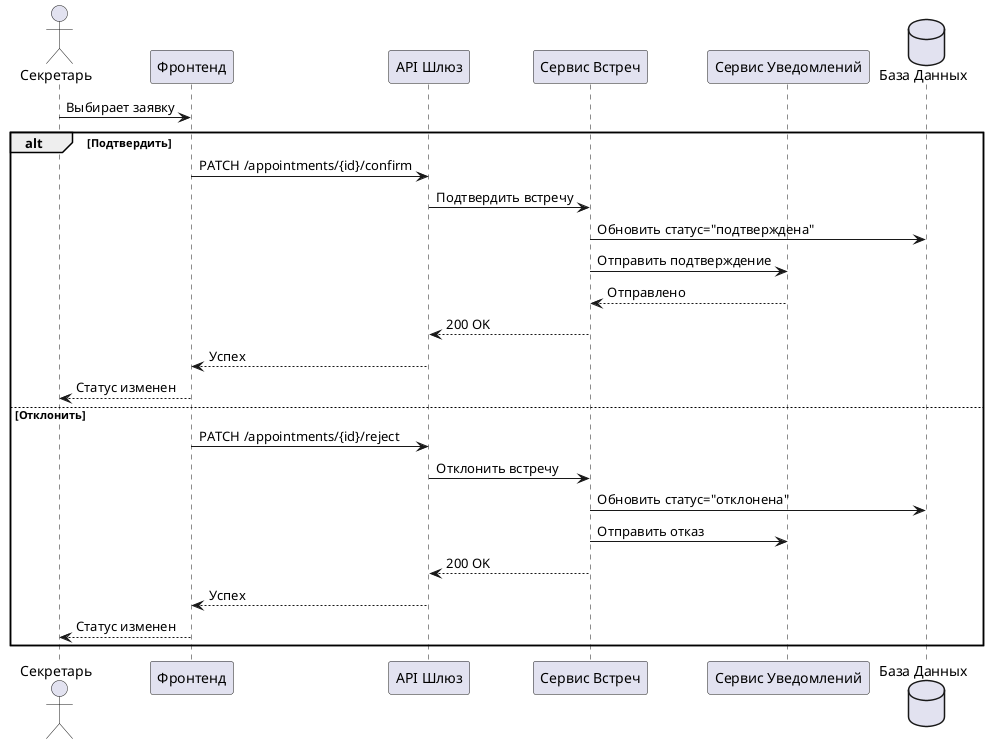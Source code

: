 @startuml ConfirmRejectAppointment 
actor Секретарь
participant "Фронтенд" as FE
participant "API Шлюз" as API
participant "Сервис Встреч" as AppService
participant "Сервис Уведомлений" as Notify
database "База Данных" as DB

Секретарь -> FE: Выбирает заявку
alt Подтвердить
  FE -> API: PATCH /appointments/{id}/confirm
  API -> AppService: Подтвердить встречу
  AppService -> DB: Обновить статус="подтверждена"
  AppService -> Notify: Отправить подтверждение
  Notify --> AppService: Отправлено
  AppService --> API: 200 OK
  API --> FE: Успех
  FE --> Секретарь: Статус изменен
else Отклонить
  FE -> API: PATCH /appointments/{id}/reject
  API -> AppService: Отклонить встречу
  AppService -> DB: Обновить статус="отклонена"
  AppService -> Notify: Отправить отказ
  AppService --> API: 200 OK
  API --> FE: Успех
  FE --> Секретарь: Статус изменен
end
@enduml